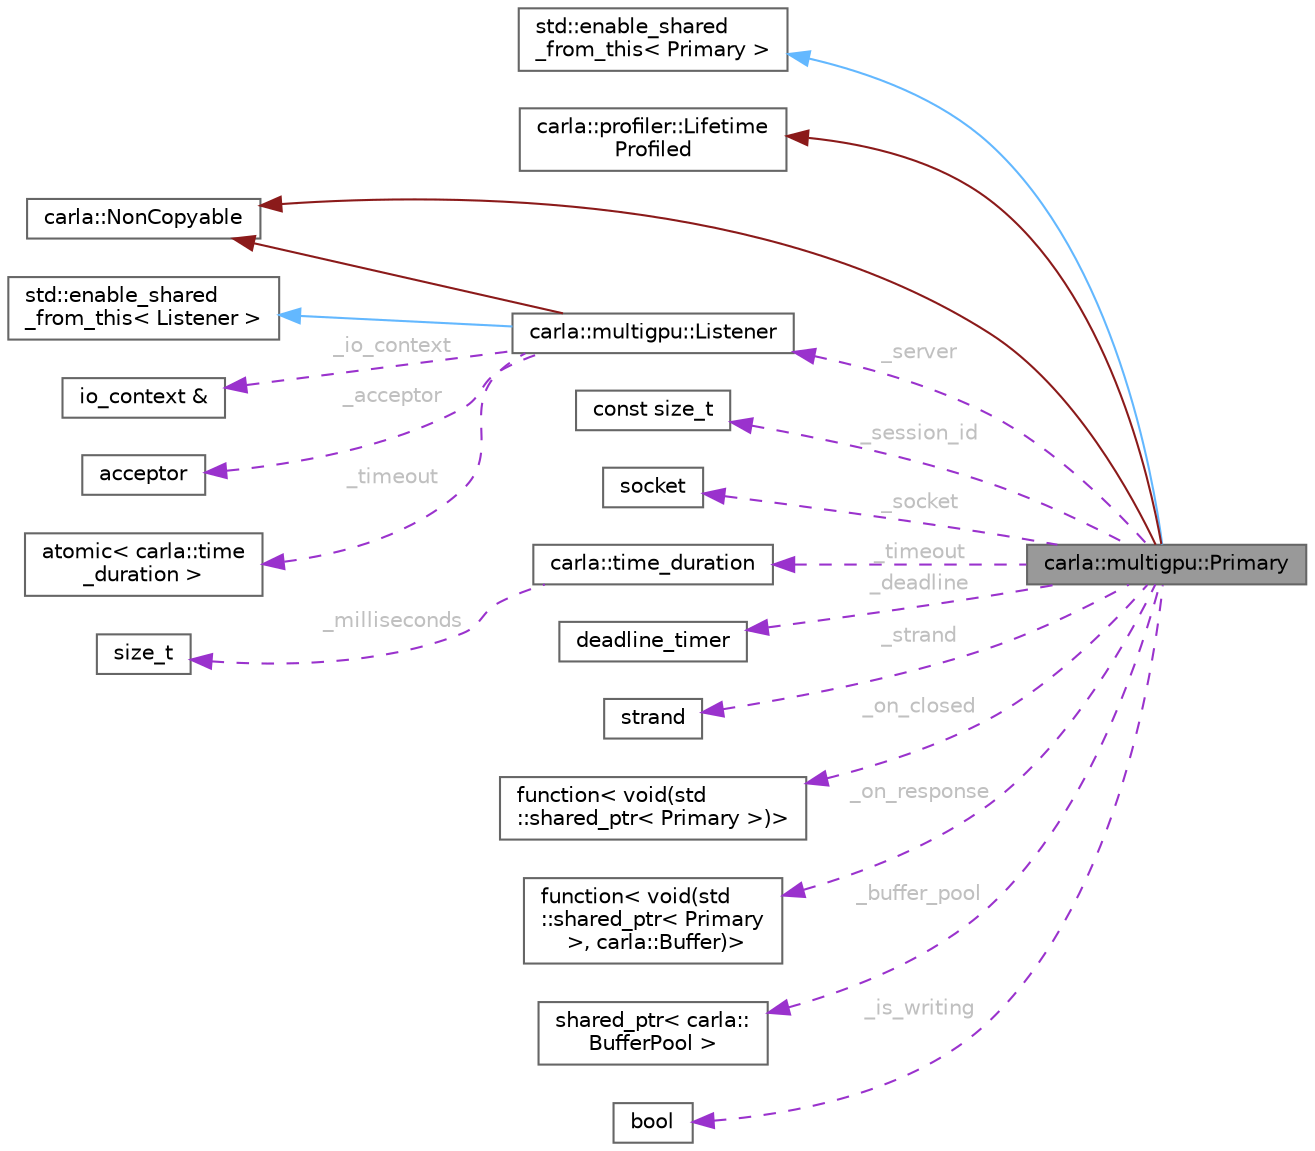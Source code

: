 digraph "carla::multigpu::Primary"
{
 // INTERACTIVE_SVG=YES
 // LATEX_PDF_SIZE
  bgcolor="transparent";
  edge [fontname=Helvetica,fontsize=10,labelfontname=Helvetica,labelfontsize=10];
  node [fontname=Helvetica,fontsize=10,shape=box,height=0.2,width=0.4];
  rankdir="LR";
  Node1 [id="Node000001",label="carla::multigpu::Primary",height=0.2,width=0.4,color="gray40", fillcolor="grey60", style="filled", fontcolor="black",tooltip="A TCP server session."];
  Node2 -> Node1 [id="edge1_Node000001_Node000002",dir="back",color="steelblue1",style="solid",tooltip=" "];
  Node2 [id="Node000002",label="std::enable_shared\l_from_this\< Primary \>",height=0.2,width=0.4,color="gray40", fillcolor="white", style="filled",tooltip=" "];
  Node3 -> Node1 [id="edge2_Node000001_Node000003",dir="back",color="firebrick4",style="solid",tooltip=" "];
  Node3 [id="Node000003",label="carla::profiler::Lifetime\lProfiled",height=0.2,width=0.4,color="gray40", fillcolor="white", style="filled",URL="$df/d3e/classcarla_1_1profiler_1_1LifetimeProfiled.html",tooltip=" "];
  Node4 -> Node1 [id="edge3_Node000001_Node000004",dir="back",color="firebrick4",style="solid",tooltip=" "];
  Node4 [id="Node000004",label="carla::NonCopyable",height=0.2,width=0.4,color="gray40", fillcolor="white", style="filled",URL="$d4/d8b/classcarla_1_1NonCopyable.html",tooltip="Inherit (privately) to suppress copy/move construction and assignment."];
  Node5 -> Node1 [id="edge4_Node000001_Node000005",dir="back",color="darkorchid3",style="dashed",tooltip=" ",label=" _server",fontcolor="grey" ];
  Node5 [id="Node000005",label="carla::multigpu::Listener",height=0.2,width=0.4,color="gray40", fillcolor="white", style="filled",URL="$d8/d50/classcarla_1_1multigpu_1_1Listener.html",tooltip=" "];
  Node6 -> Node5 [id="edge5_Node000005_Node000006",dir="back",color="steelblue1",style="solid",tooltip=" "];
  Node6 [id="Node000006",label="std::enable_shared\l_from_this\< Listener \>",height=0.2,width=0.4,color="gray40", fillcolor="white", style="filled",tooltip=" "];
  Node4 -> Node5 [id="edge6_Node000005_Node000004",dir="back",color="firebrick4",style="solid",tooltip=" "];
  Node7 -> Node5 [id="edge7_Node000005_Node000007",dir="back",color="darkorchid3",style="dashed",tooltip=" ",label=" _io_context",fontcolor="grey" ];
  Node7 [id="Node000007",label="io_context &",height=0.2,width=0.4,color="gray40", fillcolor="white", style="filled",tooltip=" "];
  Node8 -> Node5 [id="edge8_Node000005_Node000008",dir="back",color="darkorchid3",style="dashed",tooltip=" ",label=" _acceptor",fontcolor="grey" ];
  Node8 [id="Node000008",label="acceptor",height=0.2,width=0.4,color="gray40", fillcolor="white", style="filled",tooltip=" "];
  Node9 -> Node5 [id="edge9_Node000005_Node000009",dir="back",color="darkorchid3",style="dashed",tooltip=" ",label=" _timeout",fontcolor="grey" ];
  Node9 [id="Node000009",label="atomic\< carla::time\l_duration \>",height=0.2,width=0.4,color="gray40", fillcolor="white", style="filled",tooltip=" "];
  Node10 -> Node1 [id="edge10_Node000001_Node000010",dir="back",color="darkorchid3",style="dashed",tooltip=" ",label=" _session_id",fontcolor="grey" ];
  Node10 [id="Node000010",label="const size_t",height=0.2,width=0.4,color="gray40", fillcolor="white", style="filled",tooltip=" "];
  Node11 -> Node1 [id="edge11_Node000001_Node000011",dir="back",color="darkorchid3",style="dashed",tooltip=" ",label=" _socket",fontcolor="grey" ];
  Node11 [id="Node000011",label="socket",height=0.2,width=0.4,color="gray40", fillcolor="white", style="filled",tooltip=" "];
  Node12 -> Node1 [id="edge12_Node000001_Node000012",dir="back",color="darkorchid3",style="dashed",tooltip=" ",label=" _timeout",fontcolor="grey" ];
  Node12 [id="Node000012",label="carla::time_duration",height=0.2,width=0.4,color="gray40", fillcolor="white", style="filled",URL="$d2/d2e/classcarla_1_1time__duration.html",tooltip="Positive time duration up to milliseconds resolution."];
  Node13 -> Node12 [id="edge13_Node000012_Node000013",dir="back",color="darkorchid3",style="dashed",tooltip=" ",label=" _milliseconds",fontcolor="grey" ];
  Node13 [id="Node000013",label="size_t",height=0.2,width=0.4,color="gray40", fillcolor="white", style="filled",tooltip=" "];
  Node14 -> Node1 [id="edge14_Node000001_Node000014",dir="back",color="darkorchid3",style="dashed",tooltip=" ",label=" _deadline",fontcolor="grey" ];
  Node14 [id="Node000014",label="deadline_timer",height=0.2,width=0.4,color="gray40", fillcolor="white", style="filled",tooltip=" "];
  Node15 -> Node1 [id="edge15_Node000001_Node000015",dir="back",color="darkorchid3",style="dashed",tooltip=" ",label=" _strand",fontcolor="grey" ];
  Node15 [id="Node000015",label="strand",height=0.2,width=0.4,color="gray40", fillcolor="white", style="filled",tooltip=" "];
  Node16 -> Node1 [id="edge16_Node000001_Node000016",dir="back",color="darkorchid3",style="dashed",tooltip=" ",label=" _on_closed",fontcolor="grey" ];
  Node16 [id="Node000016",label="function\< void(std\l::shared_ptr\< Primary \>)\>",height=0.2,width=0.4,color="gray40", fillcolor="white", style="filled",tooltip=" "];
  Node17 -> Node1 [id="edge17_Node000001_Node000017",dir="back",color="darkorchid3",style="dashed",tooltip=" ",label=" _on_response",fontcolor="grey" ];
  Node17 [id="Node000017",label="function\< void(std\l::shared_ptr\< Primary\l \>, carla::Buffer)\>",height=0.2,width=0.4,color="gray40", fillcolor="white", style="filled",tooltip=" "];
  Node18 -> Node1 [id="edge18_Node000001_Node000018",dir="back",color="darkorchid3",style="dashed",tooltip=" ",label=" _buffer_pool",fontcolor="grey" ];
  Node18 [id="Node000018",label="shared_ptr\< carla::\lBufferPool \>",height=0.2,width=0.4,color="gray40", fillcolor="white", style="filled",tooltip=" "];
  Node19 -> Node1 [id="edge19_Node000001_Node000019",dir="back",color="darkorchid3",style="dashed",tooltip=" ",label=" _is_writing",fontcolor="grey" ];
  Node19 [id="Node000019",label="bool",height=0.2,width=0.4,color="gray40", fillcolor="white", style="filled",tooltip=" "];
}
